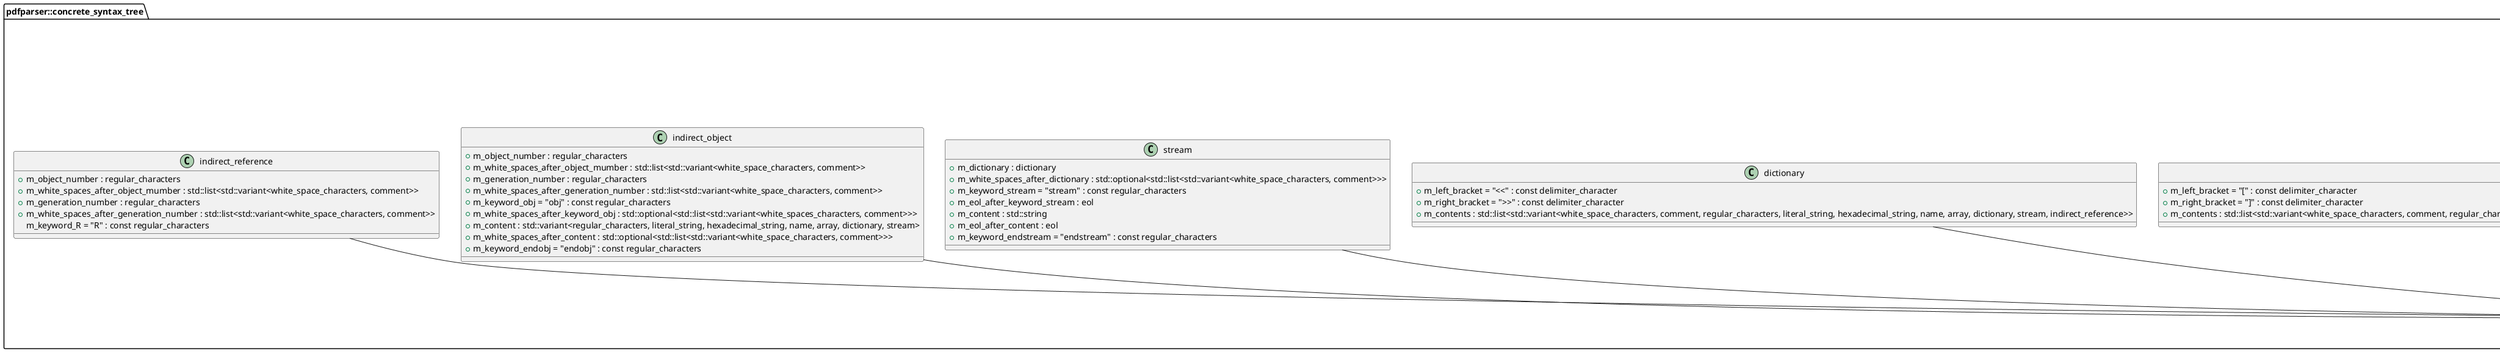 @startuml class
namespace pdfparser::concrete_syntax_tree {
class root {
	+m_components : std::list<std::variant<white_space_characters, comment, regular_characters, literal_string, hexadecimal_string, name, array, dictionary, stream, indirect_object, indirect_reference>>
}

interface has_position {
	+m_position : size_t
}
abstract atom {
	+m_string : std::string

	+atom(size_t position, const std::string& string)
	+operator const std::string&()
}
atom --|> has_position

class white_space_characters
white_space_characters --|> atom

class regular_characters
regular_characters --|> atom

class delimiter_character
delimiter_character --|> atom

class eol {
	+m_content : white_space_characters
	+m_type : type

	+operator type()
}
eol --|> has_position
enum eol::type {
	cr
	lf
	crlf
}

class comment {
	+m_percent_sign = "%" : const delimiter_character
	+m_content : std::string
}
comment --|> has_position

abstract string {
	+m_left_bracket : const delimiter_character
	+m_right_bracket : const delimiter_character
	+m_content : std::string

	+literal_string(size_t position, const std::string& left_bracket, const std::string& right_bracket, const std::string& content)
	+operator const std::string&()
}
string --|> has_position

class literal_string {
	+literal_string(size_t position, const std::string& content)
}
literal_string --|> string

class hexadecimal_string {
	+hexadecimal_string(size_t position, const std::string& content)
}
hexadecimal_string --|> string

class name {
	+m_solidus = "/" : const delimiter_character
	+m_content : regular_characters

	+name(size_t position, const regular_characters& content)
	+operator const std::string&()
}
name --|> has_position

class array {
	+m_left_bracket = "[" : const delimiter_character
	+m_right_bracket = "]" : const delimiter_character
	+m_contents : std::list<std::variant<white_space_characters, comment, regular_characters, literal_string, hexadecimal_string, name, array, dictionary, stream, indirect_reference>>
}
array --|> has_position

class dictionary {
	+m_left_bracket = "<<" : const delimiter_character
	+m_right_bracket = ">>" : const delimiter_character
	+m_contents : std::list<std::variant<white_space_characters, comment, regular_characters, literal_string, hexadecimal_string, name, array, dictionary, stream, indirect_reference>>
}
dictionary --|> has_position

class stream {
	+m_dictionary : dictionary
	+m_white_spaces_after_dictionary : std::optional<std::list<std::variant<white_space_characters, comment>>>
	+m_keyword_stream = "stream" : const regular_characters
	+m_eol_after_keyword_stream : eol
	+m_content : std::string
	+m_eol_after_content : eol
	+m_keyword_endstream = "endstream" : const regular_characters
}
stream --|> has_position

class indirect_object {
	+m_object_number : regular_characters
	+m_white_spaces_after_object_mumber : std::list<std::variant<white_space_characters, comment>>
	+m_generation_number : regular_characters
	+m_white_spaces_after_generation_number : std::list<std::variant<white_space_characters, comment>>
	+m_keyword_obj = "obj" : const regular_characters
	+m_white_spaces_after_keyword_obj : std::optional<std::list<std::variant<white_spaces_characters, comment>>>
	+m_content : std::variant<regular_characters, literal_string, hexadecimal_string, name, array, dictionary, stream>
	+m_white_spaces_after_content : std::optional<std::list<std::variant<white_space_characters, comment>>>
	+m_keyword_endobj = "endobj" : const regular_characters
}
indirect_object --|> has_position

class indirect_reference {
	+m_object_number : regular_characters
	+m_white_spaces_after_object_mumber : std::list<std::variant<white_space_characters, comment>>
	+m_generation_number : regular_characters
	+m_white_spaces_after_generation_number : std::list<std::variant<white_space_characters, comment>>
	m_keyword_R = "R" : const regular_characters
}
indirect_reference --|> has_position
}
@enduml
